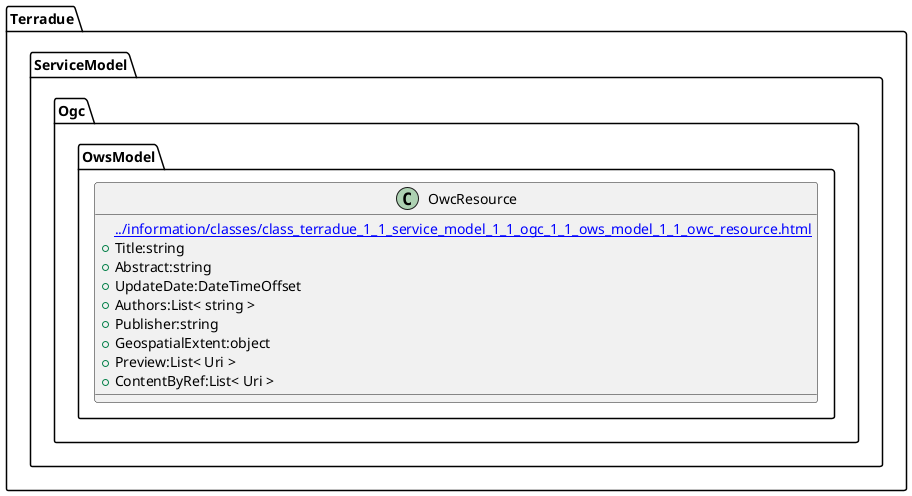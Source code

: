@startuml
set namespaceSeparator ::
class Terradue::ServiceModel::Ogc::OwsModel::OwcResource {
[[../information/classes/class_terradue_1_1_service_model_1_1_ogc_1_1_ows_model_1_1_owc_resource.html]]
 +Title:string
 +Abstract:string
 +UpdateDate:DateTimeOffset
 +Authors:List< string >
 +Publisher:string
 +GeospatialExtent:object
 +Preview:List< Uri >
 +ContentByRef:List< Uri >
}
@enduml
